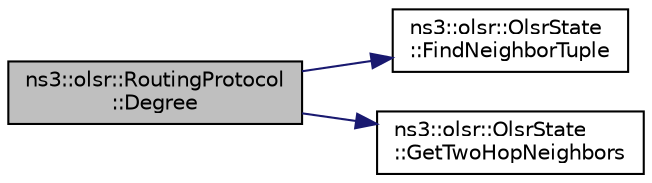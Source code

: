 digraph "ns3::olsr::RoutingProtocol::Degree"
{
 // LATEX_PDF_SIZE
  edge [fontname="Helvetica",fontsize="10",labelfontname="Helvetica",labelfontsize="10"];
  node [fontname="Helvetica",fontsize="10",shape=record];
  rankdir="LR";
  Node1 [label="ns3::olsr::RoutingProtocol\l::Degree",height=0.2,width=0.4,color="black", fillcolor="grey75", style="filled", fontcolor="black",tooltip="This auxiliary function (defined in RFC 3626) is used for calculating the MPR Set."];
  Node1 -> Node2 [color="midnightblue",fontsize="10",style="solid",fontname="Helvetica"];
  Node2 [label="ns3::olsr::OlsrState\l::FindNeighborTuple",height=0.2,width=0.4,color="black", fillcolor="white", style="filled",URL="$classns3_1_1olsr_1_1_olsr_state.html#ae116327f63bf588f61e55c7e3f905787",tooltip="Finds a neighbor tuple."];
  Node1 -> Node3 [color="midnightblue",fontsize="10",style="solid",fontname="Helvetica"];
  Node3 [label="ns3::olsr::OlsrState\l::GetTwoHopNeighbors",height=0.2,width=0.4,color="black", fillcolor="white", style="filled",URL="$classns3_1_1olsr_1_1_olsr_state.html#a1e1cfd24932f39ff7e328f0484d5295e",tooltip="Gets the 2-hop neighbor set."];
}
